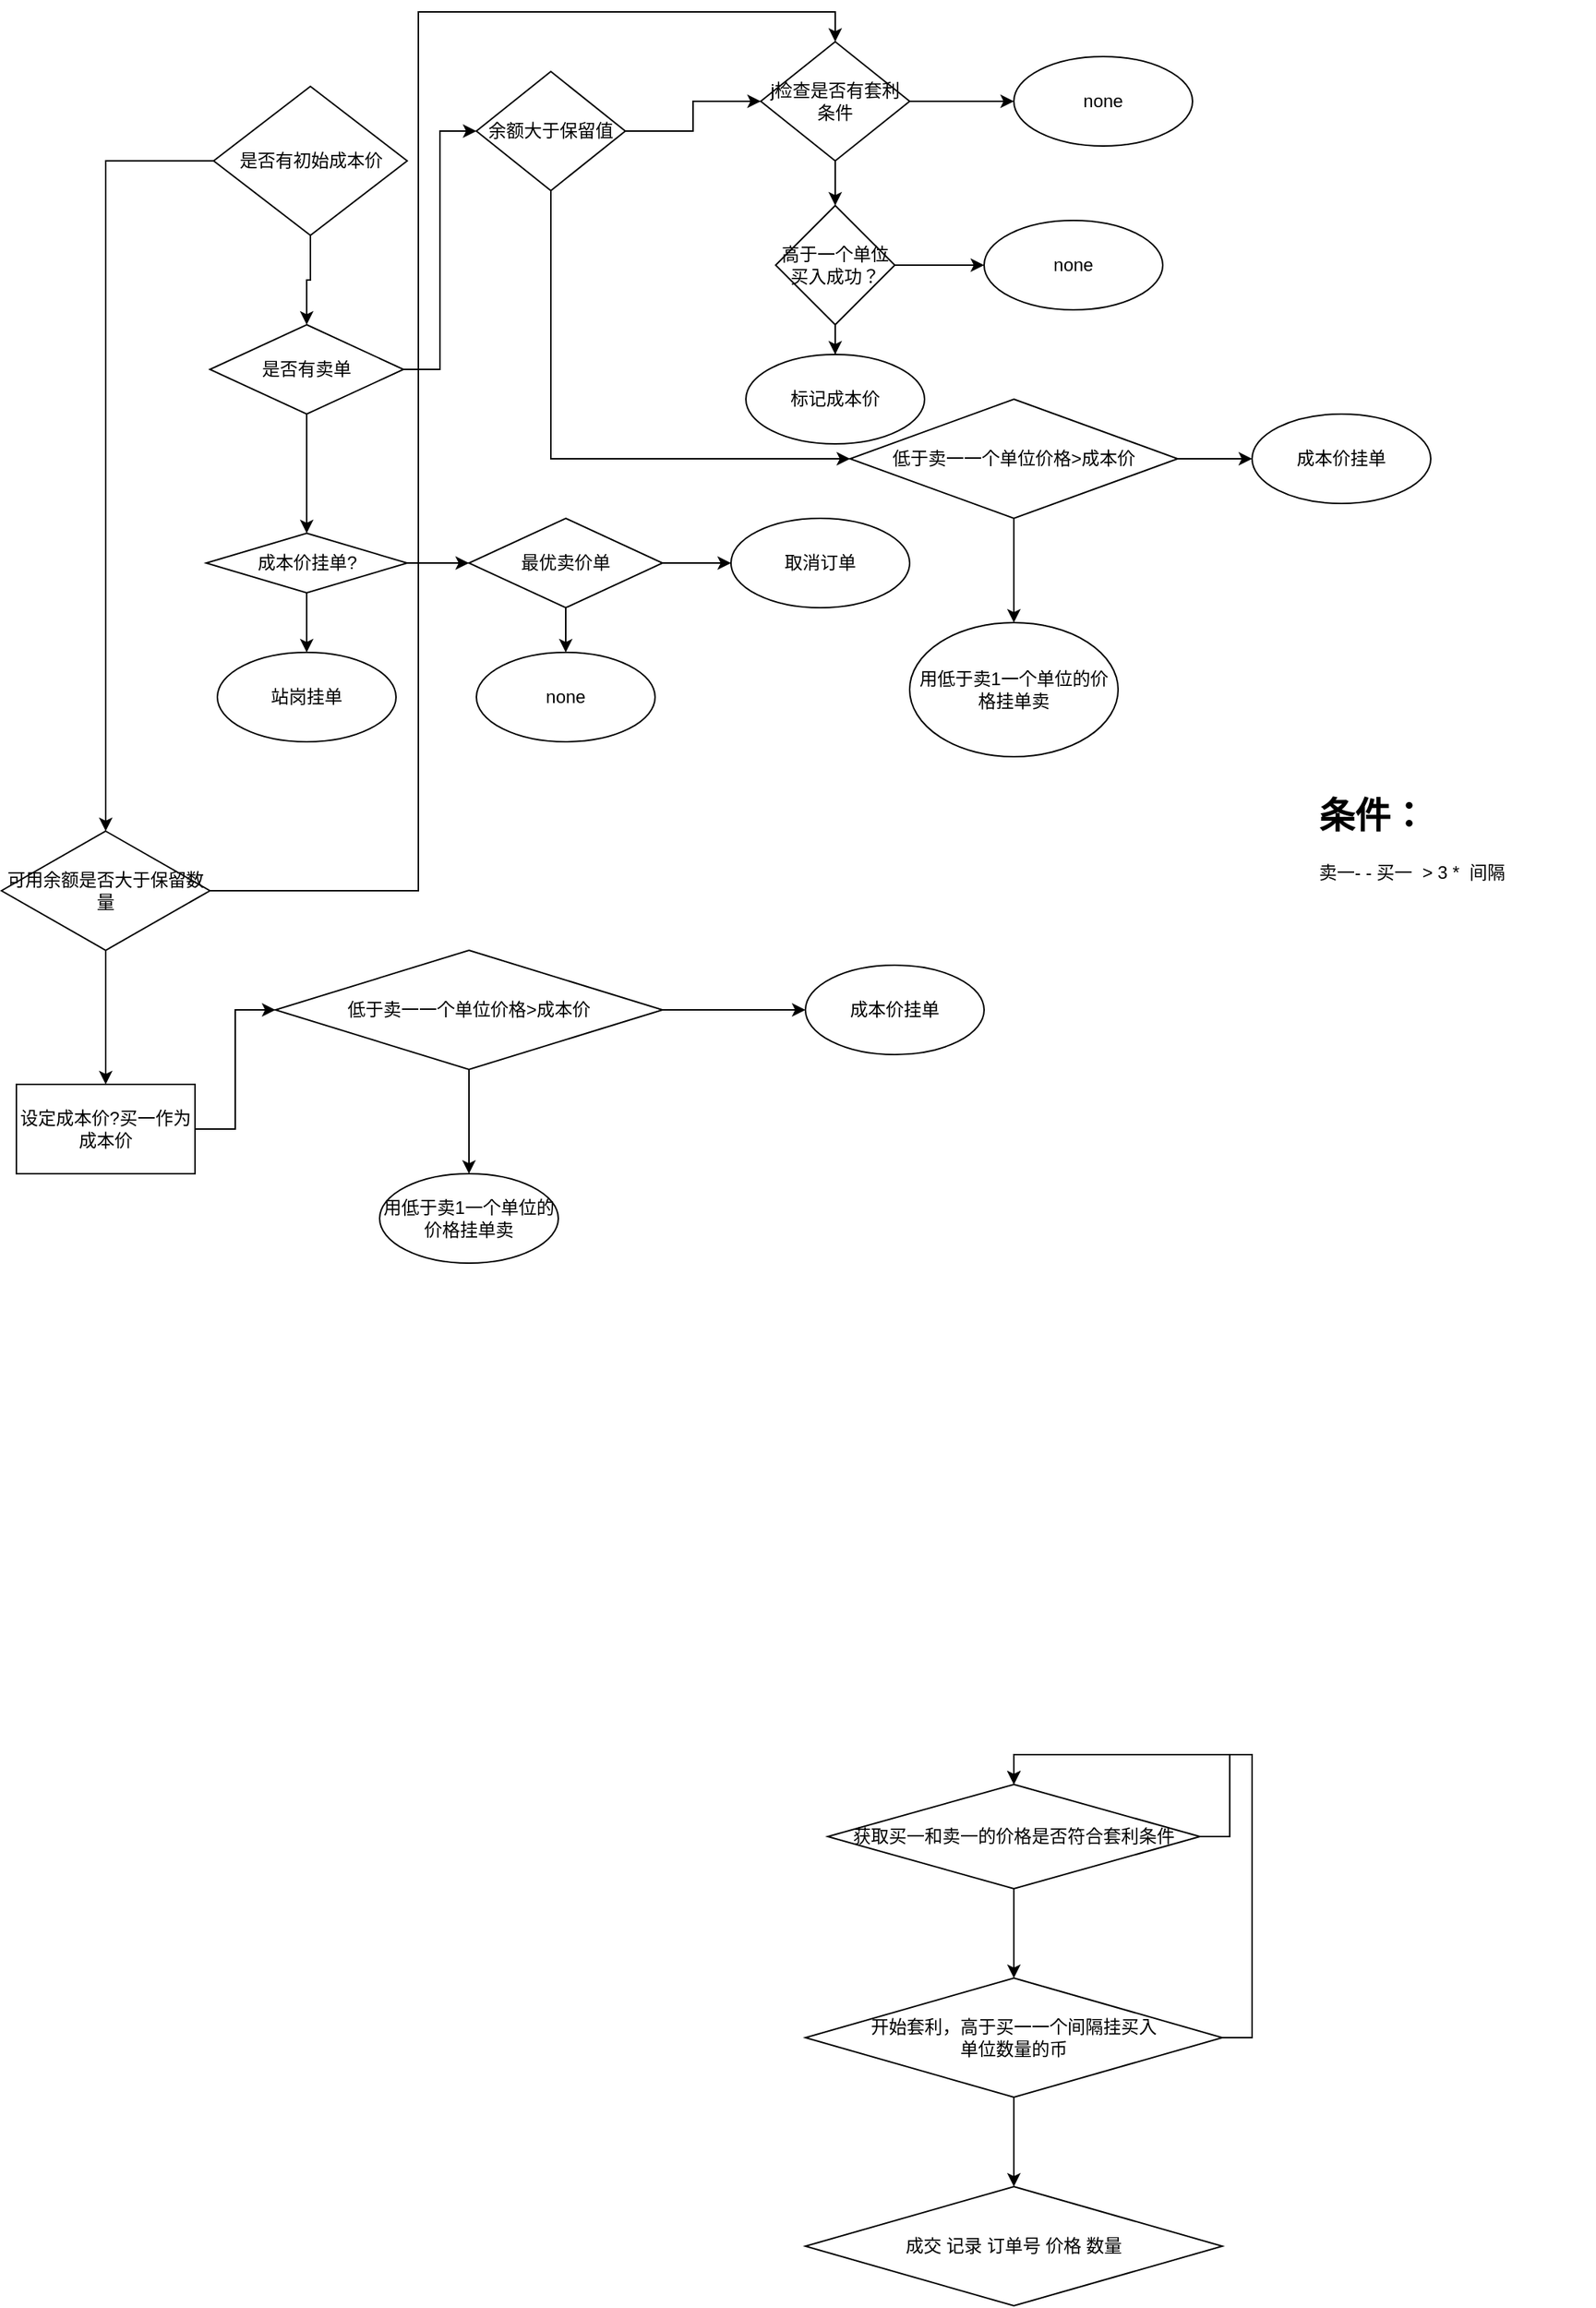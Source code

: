 <mxfile version="22.1.1" type="github" pages="5">
  <diagram id="mfiKfkjJzIvuQUybL6jh" name="第 1 页">
    <mxGraphModel dx="2261" dy="1927" grid="1" gridSize="10" guides="1" tooltips="1" connect="1" arrows="1" fold="1" page="1" pageScale="1" pageWidth="827" pageHeight="1169" math="0" shadow="0">
      <root>
        <mxCell id="0" />
        <mxCell id="1" parent="0" />
        <mxCell id="iu8bM1ByXqhOUyvsoUG0-5" style="edgeStyle=orthogonalEdgeStyle;rounded=0;orthogonalLoop=1;jettySize=auto;html=1;exitX=0.5;exitY=1;exitDx=0;exitDy=0;entryX=0.5;entryY=0;entryDx=0;entryDy=0;" parent="1" source="iu8bM1ByXqhOUyvsoUG0-1" target="iu8bM1ByXqhOUyvsoUG0-4" edge="1">
          <mxGeometry relative="1" as="geometry" />
        </mxCell>
        <mxCell id="iu8bM1ByXqhOUyvsoUG0-1" value="获取买一和卖一的价格是否符合套利条件" style="rhombus;whiteSpace=wrap;html=1;" parent="1" vertex="1">
          <mxGeometry x="525" y="650" width="250" height="70" as="geometry" />
        </mxCell>
        <mxCell id="iu8bM1ByXqhOUyvsoUG0-3" value="&lt;h1&gt;条件：&lt;/h1&gt;&lt;div&gt;卖一- - 买一&amp;nbsp; &amp;gt; 3 *&amp;nbsp; 间隔&lt;/div&gt;" style="text;html=1;strokeColor=none;fillColor=none;spacing=5;spacingTop=-20;whiteSpace=wrap;overflow=hidden;rounded=0;" parent="1" vertex="1">
          <mxGeometry x="850" y="-20" width="190" height="70" as="geometry" />
        </mxCell>
        <mxCell id="iu8bM1ByXqhOUyvsoUG0-10" value="" style="edgeStyle=orthogonalEdgeStyle;rounded=0;orthogonalLoop=1;jettySize=auto;html=1;" parent="1" source="iu8bM1ByXqhOUyvsoUG0-4" target="iu8bM1ByXqhOUyvsoUG0-9" edge="1">
          <mxGeometry relative="1" as="geometry" />
        </mxCell>
        <mxCell id="iu8bM1ByXqhOUyvsoUG0-11" style="edgeStyle=orthogonalEdgeStyle;rounded=0;orthogonalLoop=1;jettySize=auto;html=1;exitX=1;exitY=0.5;exitDx=0;exitDy=0;entryX=0.5;entryY=0;entryDx=0;entryDy=0;" parent="1" source="iu8bM1ByXqhOUyvsoUG0-4" target="iu8bM1ByXqhOUyvsoUG0-1" edge="1">
          <mxGeometry relative="1" as="geometry" />
        </mxCell>
        <mxCell id="iu8bM1ByXqhOUyvsoUG0-4" value="开始套利，高于买一一个间隔挂买入&lt;br&gt;单位数量的币" style="rhombus;whiteSpace=wrap;html=1;" parent="1" vertex="1">
          <mxGeometry x="510" y="780" width="280" height="80" as="geometry" />
        </mxCell>
        <mxCell id="iu8bM1ByXqhOUyvsoUG0-9" value="成交 记录 订单号 价格 数量" style="rhombus;whiteSpace=wrap;html=1;" parent="1" vertex="1">
          <mxGeometry x="510" y="920" width="280" height="80" as="geometry" />
        </mxCell>
        <mxCell id="iu8bM1ByXqhOUyvsoUG0-15" style="edgeStyle=orthogonalEdgeStyle;rounded=0;orthogonalLoop=1;jettySize=auto;html=1;exitX=1;exitY=0.5;exitDx=0;exitDy=0;entryX=0.5;entryY=0;entryDx=0;entryDy=0;" parent="1" source="iu8bM1ByXqhOUyvsoUG0-1" target="iu8bM1ByXqhOUyvsoUG0-1" edge="1">
          <mxGeometry relative="1" as="geometry">
            <Array as="points">
              <mxPoint x="795" y="685" />
              <mxPoint x="795" y="630" />
              <mxPoint x="650" y="630" />
            </Array>
          </mxGeometry>
        </mxCell>
        <mxCell id="iu8bM1ByXqhOUyvsoUG0-79" style="edgeStyle=orthogonalEdgeStyle;rounded=0;orthogonalLoop=1;jettySize=auto;html=1;exitX=1;exitY=0.5;exitDx=0;exitDy=0;entryX=0.5;entryY=0;entryDx=0;entryDy=0;" parent="1" source="iu8bM1ByXqhOUyvsoUG0-16" target="iu8bM1ByXqhOUyvsoUG0-57" edge="1">
          <mxGeometry relative="1" as="geometry">
            <Array as="points">
              <mxPoint x="250" y="50" />
              <mxPoint x="250" y="-540" />
              <mxPoint x="530" y="-540" />
            </Array>
          </mxGeometry>
        </mxCell>
        <mxCell id="cCrjjgJSbbAQ4UlOqyPq-2" value="" style="edgeStyle=orthogonalEdgeStyle;rounded=0;orthogonalLoop=1;jettySize=auto;html=1;" parent="1" source="iu8bM1ByXqhOUyvsoUG0-16" target="cCrjjgJSbbAQ4UlOqyPq-1" edge="1">
          <mxGeometry relative="1" as="geometry" />
        </mxCell>
        <mxCell id="iu8bM1ByXqhOUyvsoUG0-16" value="可用余额是否大于保留数量" style="rhombus;whiteSpace=wrap;html=1;" parent="1" vertex="1">
          <mxGeometry x="-30" y="10" width="140" height="80" as="geometry" />
        </mxCell>
        <mxCell id="iu8bM1ByXqhOUyvsoUG0-81" value="" style="edgeStyle=orthogonalEdgeStyle;rounded=0;orthogonalLoop=1;jettySize=auto;html=1;" parent="1" source="iu8bM1ByXqhOUyvsoUG0-21" target="iu8bM1ByXqhOUyvsoUG0-80" edge="1">
          <mxGeometry relative="1" as="geometry" />
        </mxCell>
        <mxCell id="iu8bM1ByXqhOUyvsoUG0-83" value="" style="edgeStyle=orthogonalEdgeStyle;rounded=0;orthogonalLoop=1;jettySize=auto;html=1;" parent="1" source="iu8bM1ByXqhOUyvsoUG0-21" target="iu8bM1ByXqhOUyvsoUG0-82" edge="1">
          <mxGeometry relative="1" as="geometry" />
        </mxCell>
        <mxCell id="iu8bM1ByXqhOUyvsoUG0-21" value="低于卖一一个单位价格&amp;gt;成本价" style="rhombus;whiteSpace=wrap;html=1;" parent="1" vertex="1">
          <mxGeometry x="154" y="90" width="260" height="80" as="geometry" />
        </mxCell>
        <mxCell id="iu8bM1ByXqhOUyvsoUG0-27" value="" style="edgeStyle=orthogonalEdgeStyle;rounded=0;orthogonalLoop=1;jettySize=auto;html=1;" parent="1" source="iu8bM1ByXqhOUyvsoUG0-24" target="iu8bM1ByXqhOUyvsoUG0-26" edge="1">
          <mxGeometry relative="1" as="geometry" />
        </mxCell>
        <mxCell id="iu8bM1ByXqhOUyvsoUG0-28" style="edgeStyle=orthogonalEdgeStyle;rounded=0;orthogonalLoop=1;jettySize=auto;html=1;exitX=0;exitY=0.5;exitDx=0;exitDy=0;entryX=0.5;entryY=0;entryDx=0;entryDy=0;" parent="1" source="iu8bM1ByXqhOUyvsoUG0-24" target="iu8bM1ByXqhOUyvsoUG0-16" edge="1">
          <mxGeometry relative="1" as="geometry">
            <Array as="points">
              <mxPoint x="40" y="-390" />
              <mxPoint x="40" y="-5" />
            </Array>
          </mxGeometry>
        </mxCell>
        <mxCell id="iu8bM1ByXqhOUyvsoUG0-24" value="是否有初始成本价" style="rhombus;whiteSpace=wrap;html=1;" parent="1" vertex="1">
          <mxGeometry x="112.5" y="-490" width="130" height="100" as="geometry" />
        </mxCell>
        <mxCell id="iu8bM1ByXqhOUyvsoUG0-37" value="" style="edgeStyle=orthogonalEdgeStyle;rounded=0;orthogonalLoop=1;jettySize=auto;html=1;" parent="1" source="iu8bM1ByXqhOUyvsoUG0-26" target="iu8bM1ByXqhOUyvsoUG0-36" edge="1">
          <mxGeometry relative="1" as="geometry" />
        </mxCell>
        <mxCell id="iu8bM1ByXqhOUyvsoUG0-52" style="edgeStyle=orthogonalEdgeStyle;rounded=0;orthogonalLoop=1;jettySize=auto;html=1;exitX=1;exitY=0.5;exitDx=0;exitDy=0;entryX=0;entryY=0.5;entryDx=0;entryDy=0;" parent="1" source="iu8bM1ByXqhOUyvsoUG0-26" target="iu8bM1ByXqhOUyvsoUG0-49" edge="1">
          <mxGeometry relative="1" as="geometry" />
        </mxCell>
        <mxCell id="iu8bM1ByXqhOUyvsoUG0-26" value="是否有卖单" style="rhombus;whiteSpace=wrap;html=1;" parent="1" vertex="1">
          <mxGeometry x="110" y="-330" width="130" height="60" as="geometry" />
        </mxCell>
        <mxCell id="iu8bM1ByXqhOUyvsoUG0-32" value="" style="edgeStyle=orthogonalEdgeStyle;rounded=0;orthogonalLoop=1;jettySize=auto;html=1;" parent="1" source="iu8bM1ByXqhOUyvsoUG0-29" target="iu8bM1ByXqhOUyvsoUG0-31" edge="1">
          <mxGeometry relative="1" as="geometry" />
        </mxCell>
        <mxCell id="iu8bM1ByXqhOUyvsoUG0-40" value="" style="edgeStyle=orthogonalEdgeStyle;rounded=0;orthogonalLoop=1;jettySize=auto;html=1;" parent="1" source="iu8bM1ByXqhOUyvsoUG0-29" target="iu8bM1ByXqhOUyvsoUG0-39" edge="1">
          <mxGeometry relative="1" as="geometry" />
        </mxCell>
        <mxCell id="iu8bM1ByXqhOUyvsoUG0-29" value="最优卖价单" style="rhombus;whiteSpace=wrap;html=1;" parent="1" vertex="1">
          <mxGeometry x="284" y="-200" width="130" height="60" as="geometry" />
        </mxCell>
        <mxCell id="iu8bM1ByXqhOUyvsoUG0-31" value="取消订单" style="ellipse;whiteSpace=wrap;html=1;" parent="1" vertex="1">
          <mxGeometry x="460" y="-200" width="120" height="60" as="geometry" />
        </mxCell>
        <mxCell id="iu8bM1ByXqhOUyvsoUG0-46" value="" style="edgeStyle=orthogonalEdgeStyle;rounded=0;orthogonalLoop=1;jettySize=auto;html=1;" parent="1" source="iu8bM1ByXqhOUyvsoUG0-34" target="iu8bM1ByXqhOUyvsoUG0-45" edge="1">
          <mxGeometry relative="1" as="geometry" />
        </mxCell>
        <mxCell id="iu8bM1ByXqhOUyvsoUG0-48" value="" style="edgeStyle=orthogonalEdgeStyle;rounded=0;orthogonalLoop=1;jettySize=auto;html=1;" parent="1" source="iu8bM1ByXqhOUyvsoUG0-34" target="iu8bM1ByXqhOUyvsoUG0-47" edge="1">
          <mxGeometry relative="1" as="geometry" />
        </mxCell>
        <mxCell id="iu8bM1ByXqhOUyvsoUG0-34" value="低于卖一一个单位价格&amp;gt;成本价" style="rhombus;whiteSpace=wrap;html=1;" parent="1" vertex="1">
          <mxGeometry x="540" y="-280" width="220" height="80" as="geometry" />
        </mxCell>
        <mxCell id="iu8bM1ByXqhOUyvsoUG0-38" style="edgeStyle=orthogonalEdgeStyle;rounded=0;orthogonalLoop=1;jettySize=auto;html=1;exitX=1;exitY=0.5;exitDx=0;exitDy=0;entryX=0;entryY=0.5;entryDx=0;entryDy=0;" parent="1" source="iu8bM1ByXqhOUyvsoUG0-36" target="iu8bM1ByXqhOUyvsoUG0-29" edge="1">
          <mxGeometry relative="1" as="geometry" />
        </mxCell>
        <mxCell id="iu8bM1ByXqhOUyvsoUG0-44" value="" style="edgeStyle=orthogonalEdgeStyle;rounded=0;orthogonalLoop=1;jettySize=auto;html=1;" parent="1" source="iu8bM1ByXqhOUyvsoUG0-36" target="iu8bM1ByXqhOUyvsoUG0-43" edge="1">
          <mxGeometry relative="1" as="geometry" />
        </mxCell>
        <mxCell id="iu8bM1ByXqhOUyvsoUG0-36" value="成本价挂单?" style="rhombus;whiteSpace=wrap;html=1;" parent="1" vertex="1">
          <mxGeometry x="107.5" y="-190" width="135" height="40" as="geometry" />
        </mxCell>
        <mxCell id="iu8bM1ByXqhOUyvsoUG0-39" value="none" style="ellipse;whiteSpace=wrap;html=1;" parent="1" vertex="1">
          <mxGeometry x="289" y="-110" width="120" height="60" as="geometry" />
        </mxCell>
        <mxCell id="iu8bM1ByXqhOUyvsoUG0-43" value="站岗挂单" style="ellipse;whiteSpace=wrap;html=1;" parent="1" vertex="1">
          <mxGeometry x="115" y="-110" width="120" height="60" as="geometry" />
        </mxCell>
        <mxCell id="iu8bM1ByXqhOUyvsoUG0-45" value="用低于卖1一个单位的价格挂单卖" style="ellipse;whiteSpace=wrap;html=1;" parent="1" vertex="1">
          <mxGeometry x="580" y="-130" width="140" height="90" as="geometry" />
        </mxCell>
        <mxCell id="iu8bM1ByXqhOUyvsoUG0-47" value="成本价挂单" style="ellipse;whiteSpace=wrap;html=1;" parent="1" vertex="1">
          <mxGeometry x="810" y="-270" width="120" height="60" as="geometry" />
        </mxCell>
        <mxCell id="iu8bM1ByXqhOUyvsoUG0-53" style="edgeStyle=orthogonalEdgeStyle;rounded=0;orthogonalLoop=1;jettySize=auto;html=1;exitX=0.5;exitY=1;exitDx=0;exitDy=0;entryX=0;entryY=0.5;entryDx=0;entryDy=0;" parent="1" source="iu8bM1ByXqhOUyvsoUG0-49" target="iu8bM1ByXqhOUyvsoUG0-34" edge="1">
          <mxGeometry relative="1" as="geometry" />
        </mxCell>
        <mxCell id="iu8bM1ByXqhOUyvsoUG0-58" value="" style="edgeStyle=orthogonalEdgeStyle;rounded=0;orthogonalLoop=1;jettySize=auto;html=1;" parent="1" source="iu8bM1ByXqhOUyvsoUG0-49" target="iu8bM1ByXqhOUyvsoUG0-57" edge="1">
          <mxGeometry relative="1" as="geometry" />
        </mxCell>
        <mxCell id="iu8bM1ByXqhOUyvsoUG0-49" value="余额大于保留值" style="rhombus;whiteSpace=wrap;html=1;" parent="1" vertex="1">
          <mxGeometry x="289" y="-500" width="100" height="80" as="geometry" />
        </mxCell>
        <mxCell id="iu8bM1ByXqhOUyvsoUG0-65" value="" style="edgeStyle=orthogonalEdgeStyle;rounded=0;orthogonalLoop=1;jettySize=auto;html=1;" parent="1" source="iu8bM1ByXqhOUyvsoUG0-57" target="iu8bM1ByXqhOUyvsoUG0-64" edge="1">
          <mxGeometry relative="1" as="geometry" />
        </mxCell>
        <mxCell id="iu8bM1ByXqhOUyvsoUG0-74" value="" style="edgeStyle=orthogonalEdgeStyle;rounded=0;orthogonalLoop=1;jettySize=auto;html=1;" parent="1" source="iu8bM1ByXqhOUyvsoUG0-57" target="iu8bM1ByXqhOUyvsoUG0-73" edge="1">
          <mxGeometry relative="1" as="geometry" />
        </mxCell>
        <mxCell id="iu8bM1ByXqhOUyvsoUG0-57" value="j检查是否有套利条件" style="rhombus;whiteSpace=wrap;html=1;" parent="1" vertex="1">
          <mxGeometry x="480" y="-520" width="100" height="80" as="geometry" />
        </mxCell>
        <mxCell id="iu8bM1ByXqhOUyvsoUG0-64" value="none" style="ellipse;whiteSpace=wrap;html=1;" parent="1" vertex="1">
          <mxGeometry x="650" y="-510" width="120" height="60" as="geometry" />
        </mxCell>
        <mxCell id="iu8bM1ByXqhOUyvsoUG0-76" value="" style="edgeStyle=orthogonalEdgeStyle;rounded=0;orthogonalLoop=1;jettySize=auto;html=1;" parent="1" source="iu8bM1ByXqhOUyvsoUG0-73" target="iu8bM1ByXqhOUyvsoUG0-75" edge="1">
          <mxGeometry relative="1" as="geometry" />
        </mxCell>
        <mxCell id="iu8bM1ByXqhOUyvsoUG0-78" value="" style="edgeStyle=orthogonalEdgeStyle;rounded=0;orthogonalLoop=1;jettySize=auto;html=1;" parent="1" source="iu8bM1ByXqhOUyvsoUG0-73" target="iu8bM1ByXqhOUyvsoUG0-77" edge="1">
          <mxGeometry relative="1" as="geometry" />
        </mxCell>
        <mxCell id="iu8bM1ByXqhOUyvsoUG0-73" value="高于一个单位买入成功？" style="rhombus;whiteSpace=wrap;html=1;" parent="1" vertex="1">
          <mxGeometry x="490" y="-410" width="80" height="80" as="geometry" />
        </mxCell>
        <mxCell id="iu8bM1ByXqhOUyvsoUG0-75" value="标记成本价" style="ellipse;whiteSpace=wrap;html=1;" parent="1" vertex="1">
          <mxGeometry x="470" y="-310" width="120" height="60" as="geometry" />
        </mxCell>
        <mxCell id="iu8bM1ByXqhOUyvsoUG0-77" value="none" style="ellipse;whiteSpace=wrap;html=1;" parent="1" vertex="1">
          <mxGeometry x="630" y="-400" width="120" height="60" as="geometry" />
        </mxCell>
        <mxCell id="iu8bM1ByXqhOUyvsoUG0-80" value="用低于卖1一个单位的价格挂单卖" style="ellipse;whiteSpace=wrap;html=1;" parent="1" vertex="1">
          <mxGeometry x="224" y="240" width="120" height="60" as="geometry" />
        </mxCell>
        <mxCell id="iu8bM1ByXqhOUyvsoUG0-82" value="成本价挂单" style="ellipse;whiteSpace=wrap;html=1;" parent="1" vertex="1">
          <mxGeometry x="510" y="100" width="120" height="60" as="geometry" />
        </mxCell>
        <mxCell id="cCrjjgJSbbAQ4UlOqyPq-3" style="edgeStyle=orthogonalEdgeStyle;rounded=0;orthogonalLoop=1;jettySize=auto;html=1;exitX=1;exitY=0.5;exitDx=0;exitDy=0;entryX=0;entryY=0.5;entryDx=0;entryDy=0;" parent="1" source="cCrjjgJSbbAQ4UlOqyPq-1" target="iu8bM1ByXqhOUyvsoUG0-21" edge="1">
          <mxGeometry relative="1" as="geometry" />
        </mxCell>
        <mxCell id="cCrjjgJSbbAQ4UlOqyPq-1" value="设定成本价?买一作为成本价" style="whiteSpace=wrap;html=1;" parent="1" vertex="1">
          <mxGeometry x="-20" y="180" width="120" height="60" as="geometry" />
        </mxCell>
      </root>
    </mxGraphModel>
  </diagram>
  <diagram id="KH66DWDsaf4ZbXt8UYhP" name="第 2 页">
    <mxGraphModel dx="1434" dy="758" grid="1" gridSize="10" guides="1" tooltips="1" connect="1" arrows="1" fold="1" page="1" pageScale="1" pageWidth="827" pageHeight="1169" math="0" shadow="0">
      <root>
        <mxCell id="0" />
        <mxCell id="1" parent="0" />
        <mxCell id="gHBrXWLeLmUF-09Cx0ag-3" value="" style="edgeStyle=orthogonalEdgeStyle;rounded=0;orthogonalLoop=1;jettySize=auto;html=1;" parent="1" source="gHBrXWLeLmUF-09Cx0ag-1" target="gHBrXWLeLmUF-09Cx0ag-2" edge="1">
          <mxGeometry relative="1" as="geometry" />
        </mxCell>
        <mxCell id="gHBrXWLeLmUF-09Cx0ag-5" value="" style="edgeStyle=orthogonalEdgeStyle;rounded=0;orthogonalLoop=1;jettySize=auto;html=1;" parent="1" source="gHBrXWLeLmUF-09Cx0ag-1" target="gHBrXWLeLmUF-09Cx0ag-4" edge="1">
          <mxGeometry relative="1" as="geometry" />
        </mxCell>
        <mxCell id="gHBrXWLeLmUF-09Cx0ag-1" value="检查卖单金额是否大于阈值" style="rhombus;whiteSpace=wrap;html=1;" parent="1" vertex="1">
          <mxGeometry x="110" y="100" width="150" height="80" as="geometry" />
        </mxCell>
        <mxCell id="gHBrXWLeLmUF-09Cx0ag-2" value="不操作" style="ellipse;whiteSpace=wrap;html=1;" parent="1" vertex="1">
          <mxGeometry x="125" y="230" width="120" height="60" as="geometry" />
        </mxCell>
        <mxCell id="gHBrXWLeLmUF-09Cx0ag-7" value="" style="edgeStyle=orthogonalEdgeStyle;rounded=0;orthogonalLoop=1;jettySize=auto;html=1;" parent="1" source="gHBrXWLeLmUF-09Cx0ag-4" target="gHBrXWLeLmUF-09Cx0ag-6" edge="1">
          <mxGeometry relative="1" as="geometry" />
        </mxCell>
        <mxCell id="gHBrXWLeLmUF-09Cx0ag-4" value="检查是否符合套利提交" style="rhombus;whiteSpace=wrap;html=1;" parent="1" vertex="1">
          <mxGeometry x="340" y="100" width="150" height="80" as="geometry" />
        </mxCell>
        <mxCell id="gHBrXWLeLmUF-09Cx0ag-9" value="" style="edgeStyle=orthogonalEdgeStyle;rounded=0;orthogonalLoop=1;jettySize=auto;html=1;" parent="1" source="gHBrXWLeLmUF-09Cx0ag-6" target="gHBrXWLeLmUF-09Cx0ag-8" edge="1">
          <mxGeometry relative="1" as="geometry" />
        </mxCell>
        <mxCell id="gHBrXWLeLmUF-09Cx0ag-6" value="高于买单一个单位挂单" style="rhombus;whiteSpace=wrap;html=1;" parent="1" vertex="1">
          <mxGeometry x="340" y="210" width="150" height="80" as="geometry" />
        </mxCell>
        <mxCell id="7E8WRfQAm1rNe2kDd9eS-2" value="" style="edgeStyle=orthogonalEdgeStyle;rounded=0;orthogonalLoop=1;jettySize=auto;html=1;" parent="1" source="gHBrXWLeLmUF-09Cx0ag-8" target="7E8WRfQAm1rNe2kDd9eS-1" edge="1">
          <mxGeometry relative="1" as="geometry" />
        </mxCell>
        <mxCell id="gHBrXWLeLmUF-09Cx0ag-8" value="等待2秒" style="rhombus;whiteSpace=wrap;html=1;" parent="1" vertex="1">
          <mxGeometry x="356" y="370" width="117.5" height="80" as="geometry" />
        </mxCell>
        <mxCell id="7E8WRfQAm1rNe2kDd9eS-4" value="" style="edgeStyle=orthogonalEdgeStyle;rounded=0;orthogonalLoop=1;jettySize=auto;html=1;" parent="1" source="7E8WRfQAm1rNe2kDd9eS-1" target="7E8WRfQAm1rNe2kDd9eS-3" edge="1">
          <mxGeometry relative="1" as="geometry" />
        </mxCell>
        <mxCell id="7E8WRfQAm1rNe2kDd9eS-14" value="" style="edgeStyle=orthogonalEdgeStyle;rounded=0;orthogonalLoop=1;jettySize=auto;html=1;" parent="1" source="7E8WRfQAm1rNe2kDd9eS-1" target="7E8WRfQAm1rNe2kDd9eS-13" edge="1">
          <mxGeometry relative="1" as="geometry" />
        </mxCell>
        <mxCell id="7E8WRfQAm1rNe2kDd9eS-1" value="检测成交量" style="rhombus;whiteSpace=wrap;html=1;" parent="1" vertex="1">
          <mxGeometry x="374.75" y="530" width="80" height="80" as="geometry" />
        </mxCell>
        <mxCell id="7E8WRfQAm1rNe2kDd9eS-6" value="" style="edgeStyle=orthogonalEdgeStyle;rounded=0;orthogonalLoop=1;jettySize=auto;html=1;" parent="1" source="7E8WRfQAm1rNe2kDd9eS-3" target="7E8WRfQAm1rNe2kDd9eS-5" edge="1">
          <mxGeometry relative="1" as="geometry" />
        </mxCell>
        <mxCell id="7E8WRfQAm1rNe2kDd9eS-8" value="" style="edgeStyle=orthogonalEdgeStyle;rounded=0;orthogonalLoop=1;jettySize=auto;html=1;" parent="1" source="7E8WRfQAm1rNe2kDd9eS-3" target="7E8WRfQAm1rNe2kDd9eS-7" edge="1">
          <mxGeometry relative="1" as="geometry" />
        </mxCell>
        <mxCell id="7E8WRfQAm1rNe2kDd9eS-3" value="当前价格-单位价格&amp;gt;买价？" style="rhombus;whiteSpace=wrap;html=1;" parent="1" vertex="1">
          <mxGeometry x="374.75" y="690" width="80" height="80" as="geometry" />
        </mxCell>
        <mxCell id="7E8WRfQAm1rNe2kDd9eS-5" value="挂出卖单" style="rhombus;whiteSpace=wrap;html=1;" parent="1" vertex="1">
          <mxGeometry x="374.75" y="850" width="80" height="80" as="geometry" />
        </mxCell>
        <mxCell id="7E8WRfQAm1rNe2kDd9eS-7" value="买价挂出" style="rhombus;whiteSpace=wrap;html=1;" parent="1" vertex="1">
          <mxGeometry x="534.75" y="690" width="80" height="80" as="geometry" />
        </mxCell>
        <mxCell id="7E8WRfQAm1rNe2kDd9eS-13" value="取消订单" style="ellipse;whiteSpace=wrap;html=1;" parent="1" vertex="1">
          <mxGeometry x="514.75" y="540" width="120" height="60" as="geometry" />
        </mxCell>
      </root>
    </mxGraphModel>
  </diagram>
  <diagram id="YQm5VOYWzzbPvmgLPWv8" name="自动值守卖">
    <mxGraphModel dx="1434" dy="758" grid="1" gridSize="10" guides="1" tooltips="1" connect="1" arrows="1" fold="1" page="1" pageScale="1" pageWidth="827" pageHeight="1169" math="0" shadow="0">
      <root>
        <mxCell id="0" />
        <mxCell id="1" parent="0" />
        <mxCell id="1-Ne3fjdjtvJDrqkzx4r-2" value="" style="edgeStyle=orthogonalEdgeStyle;rounded=0;orthogonalLoop=1;jettySize=auto;html=1;" edge="1" parent="1" source="fJ2qhnuOo_csNxi3AWTc-8" target="1-Ne3fjdjtvJDrqkzx4r-1">
          <mxGeometry relative="1" as="geometry" />
        </mxCell>
        <mxCell id="1-Ne3fjdjtvJDrqkzx4r-22" style="edgeStyle=orthogonalEdgeStyle;rounded=0;orthogonalLoop=1;jettySize=auto;html=1;exitX=0.5;exitY=1;exitDx=0;exitDy=0;entryX=0;entryY=0.5;entryDx=0;entryDy=0;" edge="1" parent="1" source="fJ2qhnuOo_csNxi3AWTc-8" target="1-Ne3fjdjtvJDrqkzx4r-13">
          <mxGeometry relative="1" as="geometry" />
        </mxCell>
        <mxCell id="fJ2qhnuOo_csNxi3AWTc-8" value="余额&amp;gt;1U?" style="rhombus;whiteSpace=wrap;html=1;" vertex="1" parent="1">
          <mxGeometry x="120" y="170" width="80" height="80" as="geometry" />
        </mxCell>
        <mxCell id="1-Ne3fjdjtvJDrqkzx4r-5" value="" style="edgeStyle=orthogonalEdgeStyle;rounded=0;orthogonalLoop=1;jettySize=auto;html=1;" edge="1" parent="1" source="1-Ne3fjdjtvJDrqkzx4r-1" target="1-Ne3fjdjtvJDrqkzx4r-4">
          <mxGeometry relative="1" as="geometry" />
        </mxCell>
        <mxCell id="1-Ne3fjdjtvJDrqkzx4r-17" style="edgeStyle=orthogonalEdgeStyle;rounded=0;orthogonalLoop=1;jettySize=auto;html=1;exitX=1;exitY=0.5;exitDx=0;exitDy=0;" edge="1" parent="1" source="1-Ne3fjdjtvJDrqkzx4r-1">
          <mxGeometry relative="1" as="geometry">
            <mxPoint x="420" y="210" as="targetPoint" />
          </mxGeometry>
        </mxCell>
        <mxCell id="1-Ne3fjdjtvJDrqkzx4r-1" value="是否有卖单" style="rhombus;whiteSpace=wrap;html=1;" vertex="1" parent="1">
          <mxGeometry x="280" y="170" width="80" height="80" as="geometry" />
        </mxCell>
        <mxCell id="1-Ne3fjdjtvJDrqkzx4r-14" value="" style="edgeStyle=orthogonalEdgeStyle;rounded=0;orthogonalLoop=1;jettySize=auto;html=1;" edge="1" parent="1" source="1-Ne3fjdjtvJDrqkzx4r-4" target="1-Ne3fjdjtvJDrqkzx4r-13">
          <mxGeometry relative="1" as="geometry" />
        </mxCell>
        <mxCell id="1-Ne3fjdjtvJDrqkzx4r-16" value="" style="edgeStyle=orthogonalEdgeStyle;rounded=0;orthogonalLoop=1;jettySize=auto;html=1;" edge="1" parent="1" source="1-Ne3fjdjtvJDrqkzx4r-4" target="1-Ne3fjdjtvJDrqkzx4r-15">
          <mxGeometry relative="1" as="geometry" />
        </mxCell>
        <mxCell id="1-Ne3fjdjtvJDrqkzx4r-4" value="卖的价格→&lt;br&gt;最优价，且最优价&amp;gt;成本价" style="rhombus;whiteSpace=wrap;html=1;" vertex="1" parent="1">
          <mxGeometry x="192.5" y="290" width="255" height="80" as="geometry" />
        </mxCell>
        <mxCell id="1-Ne3fjdjtvJDrqkzx4r-13" value="none" style="ellipse;whiteSpace=wrap;html=1;" vertex="1" parent="1">
          <mxGeometry x="280" y="410" width="80" height="80" as="geometry" />
        </mxCell>
        <mxCell id="1-Ne3fjdjtvJDrqkzx4r-15" value="cancel" style="ellipse;whiteSpace=wrap;html=1;" vertex="1" parent="1">
          <mxGeometry x="550" y="290" width="80" height="80" as="geometry" />
        </mxCell>
        <mxCell id="1-Ne3fjdjtvJDrqkzx4r-21" value="" style="edgeStyle=orthogonalEdgeStyle;rounded=0;orthogonalLoop=1;jettySize=auto;html=1;" edge="1" parent="1" source="1-Ne3fjdjtvJDrqkzx4r-18" target="1-Ne3fjdjtvJDrqkzx4r-20">
          <mxGeometry relative="1" as="geometry" />
        </mxCell>
        <mxCell id="1-Ne3fjdjtvJDrqkzx4r-18" value="最优价&amp;gt;成本价" style="rhombus;whiteSpace=wrap;html=1;" vertex="1" parent="1">
          <mxGeometry x="420" y="170" width="80" height="80" as="geometry" />
        </mxCell>
        <mxCell id="1-Ne3fjdjtvJDrqkzx4r-20" value="最优价挂单" style="ellipse;whiteSpace=wrap;html=1;" vertex="1" parent="1">
          <mxGeometry x="580" y="170" width="80" height="80" as="geometry" />
        </mxCell>
      </root>
    </mxGraphModel>
  </diagram>
  <diagram id="4Jsq_YQpNFoPdY9GSdEJ" name="保本卖">
    <mxGraphModel dx="1434" dy="758" grid="1" gridSize="10" guides="1" tooltips="1" connect="1" arrows="1" fold="1" page="1" pageScale="1" pageWidth="827" pageHeight="1169" math="0" shadow="0">
      <root>
        <mxCell id="0" />
        <mxCell id="1" parent="0" />
        <mxCell id="vcfz8dcJgRuRxtmXSKlF-2" style="edgeStyle=orthogonalEdgeStyle;rounded=0;orthogonalLoop=1;jettySize=auto;html=1;exitX=1;exitY=0.5;exitDx=0;exitDy=0;entryX=0;entryY=0.5;entryDx=0;entryDy=0;" edge="1" parent="1" source="bQWhDI4ocFbW0dXNcknD-1" target="vcfz8dcJgRuRxtmXSKlF-1">
          <mxGeometry relative="1" as="geometry" />
        </mxCell>
        <mxCell id="LsQwHoaM-6JSEDIic2pL-2" style="edgeStyle=orthogonalEdgeStyle;rounded=0;orthogonalLoop=1;jettySize=auto;html=1;exitX=0.5;exitY=1;exitDx=0;exitDy=0;entryX=0;entryY=0.5;entryDx=0;entryDy=0;" edge="1" parent="1" source="bQWhDI4ocFbW0dXNcknD-1" target="LsQwHoaM-6JSEDIic2pL-1">
          <mxGeometry relative="1" as="geometry" />
        </mxCell>
        <mxCell id="bQWhDI4ocFbW0dXNcknD-1" value="余额&amp;gt;1U?" style="rhombus;whiteSpace=wrap;html=1;" vertex="1" parent="1">
          <mxGeometry x="120" y="170" width="80" height="80" as="geometry" />
        </mxCell>
        <mxCell id="H78mBZAbwPkUxkoYHbec-2" value="" style="edgeStyle=orthogonalEdgeStyle;rounded=0;orthogonalLoop=1;jettySize=auto;html=1;" edge="1" parent="1" source="vcfz8dcJgRuRxtmXSKlF-1" target="H78mBZAbwPkUxkoYHbec-1">
          <mxGeometry relative="1" as="geometry" />
        </mxCell>
        <mxCell id="WbBXAv60nEMPJVs8MH4D-2" value="" style="edgeStyle=orthogonalEdgeStyle;rounded=0;orthogonalLoop=1;jettySize=auto;html=1;" edge="1" parent="1" source="vcfz8dcJgRuRxtmXSKlF-1" target="WbBXAv60nEMPJVs8MH4D-1">
          <mxGeometry relative="1" as="geometry" />
        </mxCell>
        <mxCell id="vcfz8dcJgRuRxtmXSKlF-1" value="是否有卖单" style="rhombus;whiteSpace=wrap;html=1;" vertex="1" parent="1">
          <mxGeometry x="280" y="170" width="80" height="80" as="geometry" />
        </mxCell>
        <mxCell id="5OtJqkmcg86EViWgAWfq-2" value="" style="edgeStyle=orthogonalEdgeStyle;rounded=0;orthogonalLoop=1;jettySize=auto;html=1;" edge="1" parent="1" source="H78mBZAbwPkUxkoYHbec-1">
          <mxGeometry relative="1" as="geometry">
            <mxPoint x="320" y="490" as="targetPoint" />
          </mxGeometry>
        </mxCell>
        <mxCell id="jh_3XGVlxIlWF4SVT10v-3" value="" style="edgeStyle=orthogonalEdgeStyle;rounded=0;orthogonalLoop=1;jettySize=auto;html=1;" edge="1" parent="1" source="H78mBZAbwPkUxkoYHbec-1" target="jh_3XGVlxIlWF4SVT10v-2">
          <mxGeometry relative="1" as="geometry" />
        </mxCell>
        <mxCell id="H78mBZAbwPkUxkoYHbec-1" value="卖1=卖价且 卖价&amp;gt;成本价" style="rhombus;whiteSpace=wrap;html=1;" vertex="1" parent="1">
          <mxGeometry x="280" y="330" width="80" height="80" as="geometry" />
        </mxCell>
        <mxCell id="LsQwHoaM-6JSEDIic2pL-1" value="none" style="ellipse;whiteSpace=wrap;html=1;" vertex="1" parent="1">
          <mxGeometry x="280" y="490" width="80" height="80" as="geometry" />
        </mxCell>
        <mxCell id="jh_3XGVlxIlWF4SVT10v-2" value="cancel" style="ellipse;whiteSpace=wrap;html=1;" vertex="1" parent="1">
          <mxGeometry x="440" y="330" width="80" height="80" as="geometry" />
        </mxCell>
        <mxCell id="IvYHuXxpdUcNLA0Tw6FK-4" value="" style="edgeStyle=orthogonalEdgeStyle;rounded=0;orthogonalLoop=1;jettySize=auto;html=1;" edge="1" parent="1" source="WbBXAv60nEMPJVs8MH4D-1" target="IvYHuXxpdUcNLA0Tw6FK-3">
          <mxGeometry relative="1" as="geometry" />
        </mxCell>
        <mxCell id="WbBXAv60nEMPJVs8MH4D-1" value="卖价&amp;gt;成本价" style="rhombus;whiteSpace=wrap;html=1;" vertex="1" parent="1">
          <mxGeometry x="440" y="170" width="80" height="80" as="geometry" />
        </mxCell>
        <mxCell id="IvYHuXxpdUcNLA0Tw6FK-3" value="低于卖价一个点挂单" style="ellipse;whiteSpace=wrap;html=1;" vertex="1" parent="1">
          <mxGeometry x="600" y="170" width="80" height="80" as="geometry" />
        </mxCell>
      </root>
    </mxGraphModel>
  </diagram>
  <diagram id="RRLbpfoMrjvM2p5ERN7J" name="混合模式">
    <mxGraphModel dx="1434" dy="758" grid="1" gridSize="10" guides="1" tooltips="1" connect="1" arrows="1" fold="1" page="1" pageScale="1" pageWidth="827" pageHeight="1169" math="0" shadow="0">
      <root>
        <mxCell id="0" />
        <mxCell id="1" parent="0" />
        <mxCell id="3Atc1OJ-ObIxJo4qjw3L-1" style="edgeStyle=orthogonalEdgeStyle;rounded=0;orthogonalLoop=1;jettySize=auto;html=1;exitX=1;exitY=0.5;exitDx=0;exitDy=0;entryX=0;entryY=0.5;entryDx=0;entryDy=0;" edge="1" parent="1" source="3Atc1OJ-ObIxJo4qjw3L-3" target="3Atc1OJ-ObIxJo4qjw3L-6">
          <mxGeometry relative="1" as="geometry" />
        </mxCell>
        <mxCell id="3Atc1OJ-ObIxJo4qjw3L-2" style="edgeStyle=orthogonalEdgeStyle;rounded=0;orthogonalLoop=1;jettySize=auto;html=1;exitX=0.5;exitY=1;exitDx=0;exitDy=0;entryX=0;entryY=0.5;entryDx=0;entryDy=0;" edge="1" parent="1" source="3Atc1OJ-ObIxJo4qjw3L-3" target="3Atc1OJ-ObIxJo4qjw3L-10">
          <mxGeometry relative="1" as="geometry" />
        </mxCell>
        <mxCell id="3Atc1OJ-ObIxJo4qjw3L-3" value="余额&amp;gt;1U?" style="rhombus;whiteSpace=wrap;html=1;" vertex="1" parent="1">
          <mxGeometry x="120" y="170" width="80" height="80" as="geometry" />
        </mxCell>
        <mxCell id="3Atc1OJ-ObIxJo4qjw3L-4" value="" style="edgeStyle=orthogonalEdgeStyle;rounded=0;orthogonalLoop=1;jettySize=auto;html=1;" edge="1" parent="1" source="3Atc1OJ-ObIxJo4qjw3L-6" target="3Atc1OJ-ObIxJo4qjw3L-9">
          <mxGeometry relative="1" as="geometry" />
        </mxCell>
        <mxCell id="3Atc1OJ-ObIxJo4qjw3L-5" value="" style="edgeStyle=orthogonalEdgeStyle;rounded=0;orthogonalLoop=1;jettySize=auto;html=1;" edge="1" parent="1" source="3Atc1OJ-ObIxJo4qjw3L-6" target="3Atc1OJ-ObIxJo4qjw3L-13">
          <mxGeometry relative="1" as="geometry" />
        </mxCell>
        <mxCell id="3Atc1OJ-ObIxJo4qjw3L-6" value="是否有卖单" style="rhombus;whiteSpace=wrap;html=1;" vertex="1" parent="1">
          <mxGeometry x="280" y="170" width="80" height="80" as="geometry" />
        </mxCell>
        <mxCell id="3Atc1OJ-ObIxJo4qjw3L-8" value="" style="edgeStyle=orthogonalEdgeStyle;rounded=0;orthogonalLoop=1;jettySize=auto;html=1;" edge="1" parent="1" source="3Atc1OJ-ObIxJo4qjw3L-9" target="3Atc1OJ-ObIxJo4qjw3L-11">
          <mxGeometry relative="1" as="geometry" />
        </mxCell>
        <mxCell id="POlJtNdswEnyCxUof9CV-2" value="" style="edgeStyle=orthogonalEdgeStyle;rounded=0;orthogonalLoop=1;jettySize=auto;html=1;" edge="1" parent="1" source="3Atc1OJ-ObIxJo4qjw3L-9" target="POlJtNdswEnyCxUof9CV-1">
          <mxGeometry relative="1" as="geometry" />
        </mxCell>
        <mxCell id="3Atc1OJ-ObIxJo4qjw3L-9" value="最优价&amp;gt;成本价 且 卖价&amp;gt;成本价" style="rhombus;whiteSpace=wrap;html=1;" vertex="1" parent="1">
          <mxGeometry x="255" y="310" width="130" height="80" as="geometry" />
        </mxCell>
        <mxCell id="3Atc1OJ-ObIxJo4qjw3L-10" value="none" style="ellipse;whiteSpace=wrap;html=1;" vertex="1" parent="1">
          <mxGeometry x="280" y="680" width="80" height="80" as="geometry" />
        </mxCell>
        <mxCell id="3Atc1OJ-ObIxJo4qjw3L-11" value="cancel" style="ellipse;whiteSpace=wrap;html=1;" vertex="1" parent="1">
          <mxGeometry x="490" y="310" width="80" height="80" as="geometry" />
        </mxCell>
        <mxCell id="3Atc1OJ-ObIxJo4qjw3L-12" value="" style="edgeStyle=orthogonalEdgeStyle;rounded=0;orthogonalLoop=1;jettySize=auto;html=1;" edge="1" parent="1" source="3Atc1OJ-ObIxJo4qjw3L-13" target="3Atc1OJ-ObIxJo4qjw3L-14">
          <mxGeometry relative="1" as="geometry" />
        </mxCell>
        <mxCell id="3Atc1OJ-ObIxJo4qjw3L-13" value="最优价&amp;gt;成本价 且 卖价&amp;gt;成本价" style="rhombus;whiteSpace=wrap;html=1;" vertex="1" parent="1">
          <mxGeometry x="540" y="170" width="120" height="80" as="geometry" />
        </mxCell>
        <mxCell id="3Atc1OJ-ObIxJo4qjw3L-14" value="低于卖价一个点挂单" style="ellipse;whiteSpace=wrap;html=1;" vertex="1" parent="1">
          <mxGeometry x="840" y="170" width="80" height="80" as="geometry" />
        </mxCell>
        <mxCell id="mnoiMPjz4WxnDcPbUryV-2" value="" style="edgeStyle=orthogonalEdgeStyle;rounded=0;orthogonalLoop=1;jettySize=auto;html=1;" edge="1" parent="1" source="POlJtNdswEnyCxUof9CV-1">
          <mxGeometry relative="1" as="geometry">
            <mxPoint x="320" y="545" as="sourcePoint" />
            <mxPoint x="320" y="545" as="targetPoint" />
          </mxGeometry>
        </mxCell>
        <mxCell id="POlJtNdswEnyCxUof9CV-4" style="edgeStyle=orthogonalEdgeStyle;rounded=0;orthogonalLoop=1;jettySize=auto;html=1;exitX=1;exitY=0.5;exitDx=0;exitDy=0;entryX=0.588;entryY=0.988;entryDx=0;entryDy=0;entryPerimeter=0;" edge="1" parent="1" source="POlJtNdswEnyCxUof9CV-1" target="3Atc1OJ-ObIxJo4qjw3L-11">
          <mxGeometry relative="1" as="geometry" />
        </mxCell>
        <mxCell id="mnoiMPjz4WxnDcPbUryV-7" value="" style="edgeStyle=orthogonalEdgeStyle;rounded=0;orthogonalLoop=1;jettySize=auto;html=1;entryX=0.5;entryY=0;entryDx=0;entryDy=0;" edge="1" parent="1" source="POlJtNdswEnyCxUof9CV-1" target="3Atc1OJ-ObIxJo4qjw3L-10">
          <mxGeometry relative="1" as="geometry">
            <mxPoint x="320" y="510" as="sourcePoint" />
            <mxPoint x="320" y="545" as="targetPoint" />
          </mxGeometry>
        </mxCell>
        <mxCell id="mnoiMPjz4WxnDcPbUryV-9" value="" style="edgeStyle=orthogonalEdgeStyle;rounded=0;orthogonalLoop=1;jettySize=auto;html=1;" edge="1" parent="1" target="POlJtNdswEnyCxUof9CV-1">
          <mxGeometry relative="1" as="geometry">
            <mxPoint x="320" y="545" as="sourcePoint" />
            <mxPoint x="320" y="545" as="targetPoint" />
          </mxGeometry>
        </mxCell>
        <mxCell id="POlJtNdswEnyCxUof9CV-1" value="当前卖1是不是自己的" style="rhombus;whiteSpace=wrap;html=1;" vertex="1" parent="1">
          <mxGeometry x="255" y="480" width="130" height="80" as="geometry" />
        </mxCell>
      </root>
    </mxGraphModel>
  </diagram>
</mxfile>
